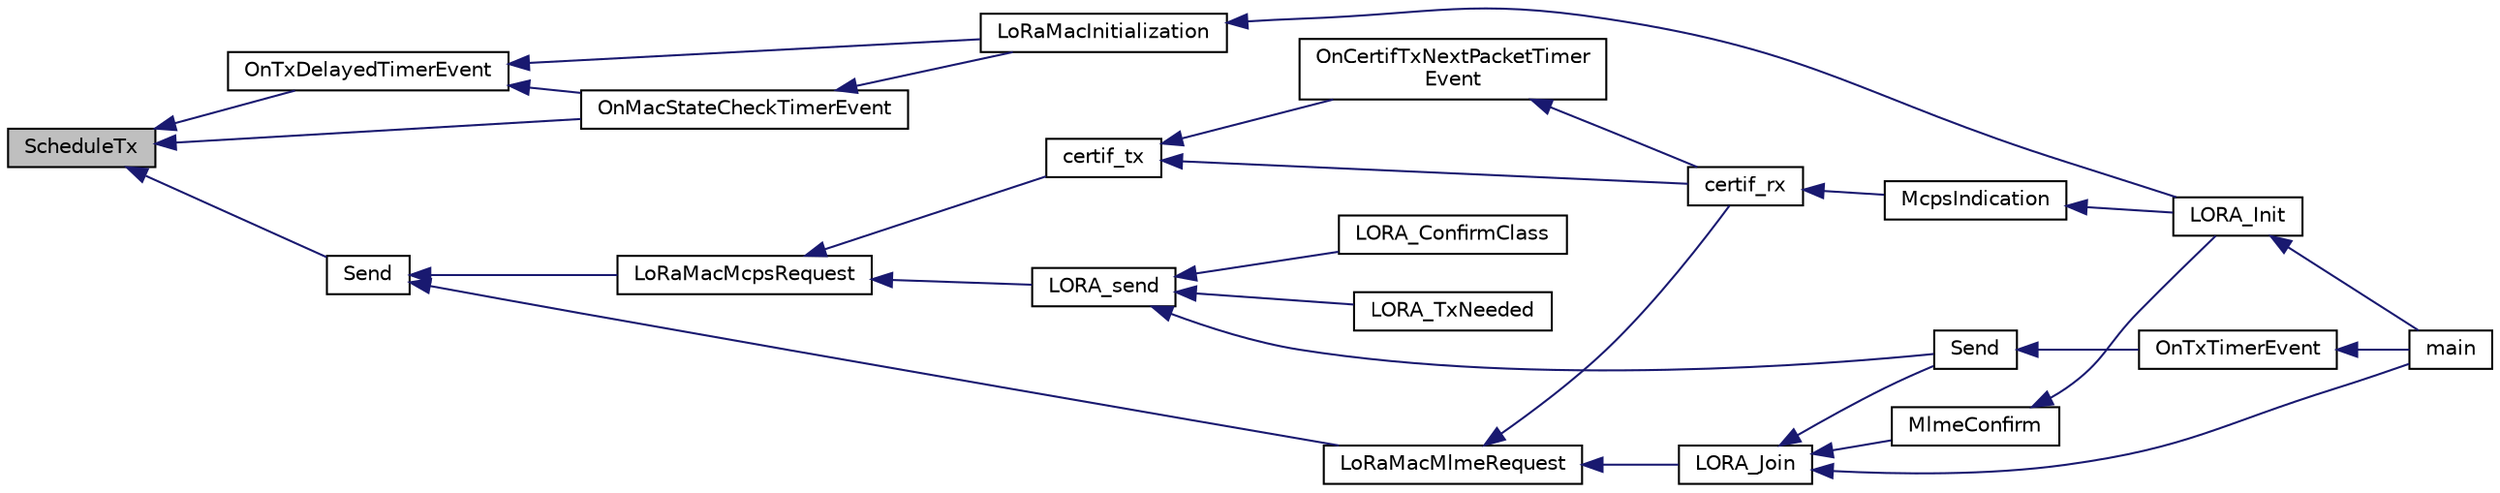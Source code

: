 digraph "ScheduleTx"
{
  edge [fontname="Helvetica",fontsize="10",labelfontname="Helvetica",labelfontsize="10"];
  node [fontname="Helvetica",fontsize="10",shape=record];
  rankdir="LR";
  Node567 [label="ScheduleTx",height=0.2,width=0.4,color="black", fillcolor="grey75", style="filled", fontcolor="black"];
  Node567 -> Node568 [dir="back",color="midnightblue",fontsize="10",style="solid",fontname="Helvetica"];
  Node568 [label="OnMacStateCheckTimerEvent",height=0.2,width=0.4,color="black", fillcolor="white", style="filled",URL="$_lo_ra_mac_8c.html#a3f66ff4ffb45c3be2a603fec651da617",tooltip="Function executed on Resend Frame timer event. "];
  Node568 -> Node569 [dir="back",color="midnightblue",fontsize="10",style="solid",fontname="Helvetica"];
  Node569 [label="LoRaMacInitialization",height=0.2,width=0.4,color="black", fillcolor="white", style="filled",URL="$group___l_o_r_a_m_a_c.html#ga7ca445cf825e45999810b3991273eba5",tooltip="LoRaMAC layer initialization "];
  Node569 -> Node570 [dir="back",color="midnightblue",fontsize="10",style="solid",fontname="Helvetica"];
  Node570 [label="LORA_Init",height=0.2,width=0.4,color="black", fillcolor="white", style="filled",URL="$lora_8h.html#a60e6c21550fcaf1cadb87454348046ad",tooltip="Lora Initialisation "];
  Node570 -> Node571 [dir="back",color="midnightblue",fontsize="10",style="solid",fontname="Helvetica"];
  Node571 [label="main",height=0.2,width=0.4,color="black", fillcolor="white", style="filled",URL="$main_8c.html#a840291bc02cba5474a4cb46a9b9566fe",tooltip="Main program "];
  Node567 -> Node572 [dir="back",color="midnightblue",fontsize="10",style="solid",fontname="Helvetica"];
  Node572 [label="OnTxDelayedTimerEvent",height=0.2,width=0.4,color="black", fillcolor="white", style="filled",URL="$_lo_ra_mac_8c.html#aff2188867ec43982ec7701c4815bc0ba",tooltip="Function executed on duty cycle delayed Tx timer event "];
  Node572 -> Node568 [dir="back",color="midnightblue",fontsize="10",style="solid",fontname="Helvetica"];
  Node572 -> Node569 [dir="back",color="midnightblue",fontsize="10",style="solid",fontname="Helvetica"];
  Node567 -> Node573 [dir="back",color="midnightblue",fontsize="10",style="solid",fontname="Helvetica"];
  Node573 [label="Send",height=0.2,width=0.4,color="black", fillcolor="white", style="filled",URL="$_lo_ra_mac_8c.html#a1d5d30b5cbe0349bab89375480c377bf",tooltip="LoRaMAC layer generic send frame "];
  Node573 -> Node574 [dir="back",color="midnightblue",fontsize="10",style="solid",fontname="Helvetica"];
  Node574 [label="LoRaMacMlmeRequest",height=0.2,width=0.4,color="black", fillcolor="white", style="filled",URL="$group___l_o_r_a_m_a_c.html#ga097113f30feecc17c780940ff74af33e",tooltip="LoRaMAC MLME-Request "];
  Node574 -> Node575 [dir="back",color="midnightblue",fontsize="10",style="solid",fontname="Helvetica"];
  Node575 [label="certif_rx",height=0.2,width=0.4,color="black", fillcolor="white", style="filled",URL="$lora-test_8h.html#ad5e51928ecf0cca8d4f33f9e9c10aba4"];
  Node575 -> Node576 [dir="back",color="midnightblue",fontsize="10",style="solid",fontname="Helvetica"];
  Node576 [label="McpsIndication",height=0.2,width=0.4,color="black", fillcolor="white", style="filled",URL="$lora_8c.html#aa62f56dcd70e02213fc6e5d0f04b3d1c",tooltip="MCPS-Indication event function "];
  Node576 -> Node570 [dir="back",color="midnightblue",fontsize="10",style="solid",fontname="Helvetica"];
  Node574 -> Node577 [dir="back",color="midnightblue",fontsize="10",style="solid",fontname="Helvetica"];
  Node577 [label="LORA_Join",height=0.2,width=0.4,color="black", fillcolor="white", style="filled",URL="$lora_8h.html#a3671e53923a80ddbbd43e56342fd94fa",tooltip="Join a Lora Network in classA  if the device is ABP, this is a pass through functon ..."];
  Node577 -> Node578 [dir="back",color="midnightblue",fontsize="10",style="solid",fontname="Helvetica"];
  Node578 [label="MlmeConfirm",height=0.2,width=0.4,color="black", fillcolor="white", style="filled",URL="$lora_8c.html#ab72b68cc96c6187003c5dd6e325a74c7",tooltip="MLME-Confirm event function "];
  Node578 -> Node570 [dir="back",color="midnightblue",fontsize="10",style="solid",fontname="Helvetica"];
  Node577 -> Node571 [dir="back",color="midnightblue",fontsize="10",style="solid",fontname="Helvetica"];
  Node577 -> Node579 [dir="back",color="midnightblue",fontsize="10",style="solid",fontname="Helvetica"];
  Node579 [label="Send",height=0.2,width=0.4,color="black", fillcolor="white", style="filled",URL="$main_8c.html#ac96d7cf33dce81bb57a803bb3839d458"];
  Node579 -> Node580 [dir="back",color="midnightblue",fontsize="10",style="solid",fontname="Helvetica"];
  Node580 [label="OnTxTimerEvent",height=0.2,width=0.4,color="black", fillcolor="white", style="filled",URL="$main_8c.html#aa660732a6ebc018e235409094d603160"];
  Node580 -> Node571 [dir="back",color="midnightblue",fontsize="10",style="solid",fontname="Helvetica"];
  Node573 -> Node581 [dir="back",color="midnightblue",fontsize="10",style="solid",fontname="Helvetica"];
  Node581 [label="LoRaMacMcpsRequest",height=0.2,width=0.4,color="black", fillcolor="white", style="filled",URL="$group___l_o_r_a_m_a_c.html#ga79768f8a3c22aaff84d4dfcc77ad508c",tooltip="LoRaMAC MCPS-Request "];
  Node581 -> Node582 [dir="back",color="midnightblue",fontsize="10",style="solid",fontname="Helvetica"];
  Node582 [label="certif_tx",height=0.2,width=0.4,color="black", fillcolor="white", style="filled",URL="$lora-test_8c.html#a735361add977554215fd3e1e70b74760"];
  Node582 -> Node575 [dir="back",color="midnightblue",fontsize="10",style="solid",fontname="Helvetica"];
  Node582 -> Node583 [dir="back",color="midnightblue",fontsize="10",style="solid",fontname="Helvetica"];
  Node583 [label="OnCertifTxNextPacketTimer\lEvent",height=0.2,width=0.4,color="black", fillcolor="white", style="filled",URL="$lora-test_8c.html#a2e3edcd940d4df35743fe87783f89bbc",tooltip="Function executed on TxNextPacket Timeout event "];
  Node583 -> Node575 [dir="back",color="midnightblue",fontsize="10",style="solid",fontname="Helvetica"];
  Node581 -> Node584 [dir="back",color="midnightblue",fontsize="10",style="solid",fontname="Helvetica"];
  Node584 [label="LORA_send",height=0.2,width=0.4,color="black", fillcolor="white", style="filled",URL="$lora_8h.html#a343d8f2ddf9b21cb458e4a3e09076b5e",tooltip="run Lora classA state Machine "];
  Node584 -> Node579 [dir="back",color="midnightblue",fontsize="10",style="solid",fontname="Helvetica"];
  Node584 -> Node585 [dir="back",color="midnightblue",fontsize="10",style="solid",fontname="Helvetica"];
  Node585 [label="LORA_ConfirmClass",height=0.2,width=0.4,color="black", fillcolor="white", style="filled",URL="$main_8c.html#abf14859b334f10d0a38ee8489bee4bc1"];
  Node584 -> Node586 [dir="back",color="midnightblue",fontsize="10",style="solid",fontname="Helvetica"];
  Node586 [label="LORA_TxNeeded",height=0.2,width=0.4,color="black", fillcolor="white", style="filled",URL="$main_8c.html#a0bc8d6aec6bbd336bb8fd19cedd8a8b3"];
}
